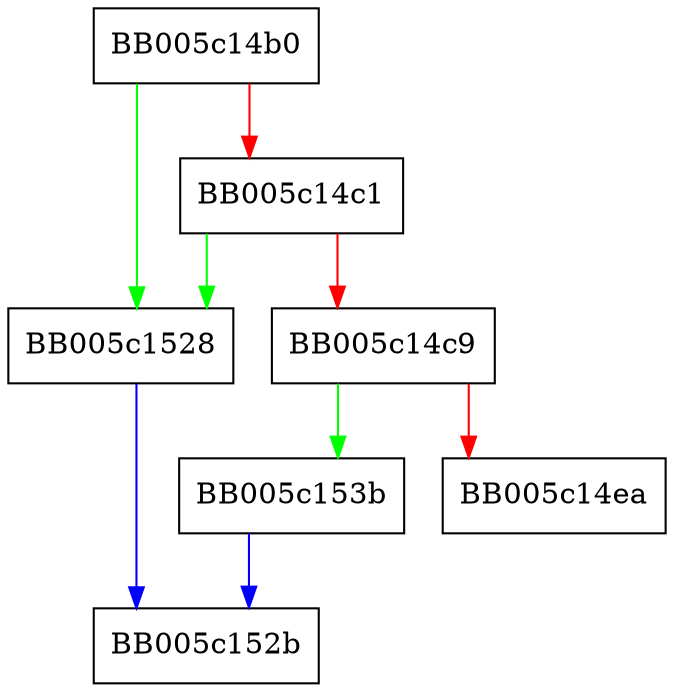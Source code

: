digraph evp_cipher_get_asn1_aead_params {
  node [shape="box"];
  graph [splines=ortho];
  BB005c14b0 -> BB005c1528 [color="green"];
  BB005c14b0 -> BB005c14c1 [color="red"];
  BB005c14c1 -> BB005c1528 [color="green"];
  BB005c14c1 -> BB005c14c9 [color="red"];
  BB005c14c9 -> BB005c153b [color="green"];
  BB005c14c9 -> BB005c14ea [color="red"];
  BB005c1528 -> BB005c152b [color="blue"];
  BB005c153b -> BB005c152b [color="blue"];
}